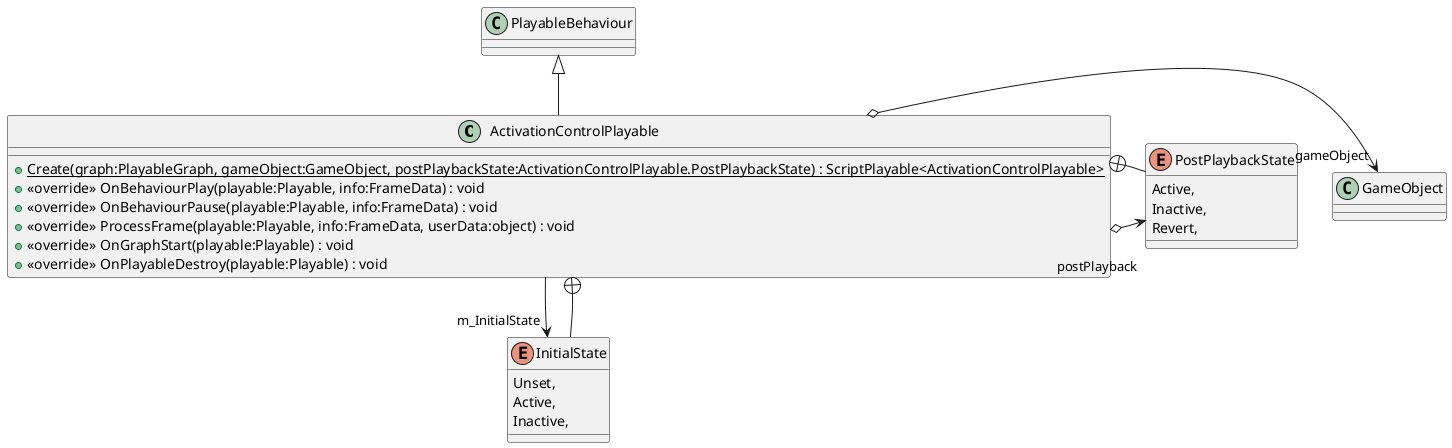 @startuml
class ActivationControlPlayable {
    + {static} Create(graph:PlayableGraph, gameObject:GameObject, postPlaybackState:ActivationControlPlayable.PostPlaybackState) : ScriptPlayable<ActivationControlPlayable>
    + <<override>> OnBehaviourPlay(playable:Playable, info:FrameData) : void
    + <<override>> OnBehaviourPause(playable:Playable, info:FrameData) : void
    + <<override>> ProcessFrame(playable:Playable, info:FrameData, userData:object) : void
    + <<override>> OnGraphStart(playable:Playable) : void
    + <<override>> OnPlayableDestroy(playable:Playable) : void
}
enum PostPlaybackState {
    Active,
    Inactive,
    Revert,
}
enum InitialState {
    Unset,
    Active,
    Inactive,
}
PlayableBehaviour <|-- ActivationControlPlayable
ActivationControlPlayable o-> "gameObject" GameObject
ActivationControlPlayable o-> "postPlayback" PostPlaybackState
ActivationControlPlayable --> "m_InitialState" InitialState
ActivationControlPlayable +-- PostPlaybackState
ActivationControlPlayable +-- InitialState
@enduml

